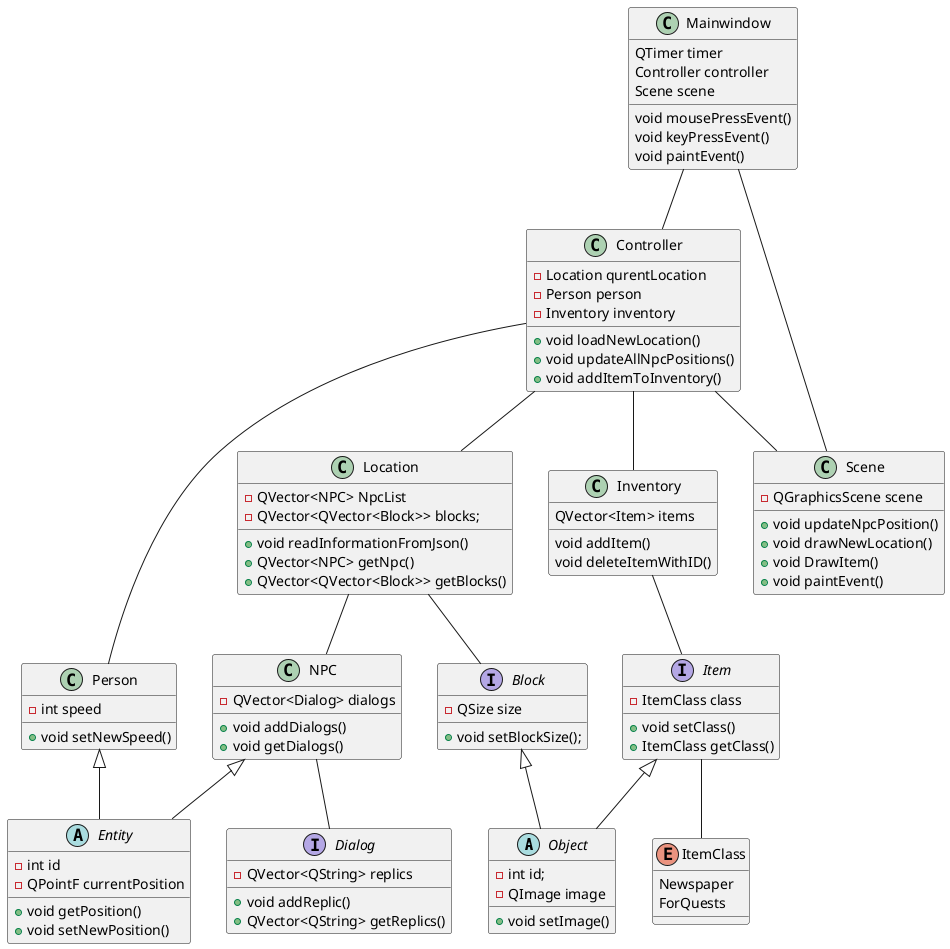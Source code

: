 @startuml
'https://plantuml.com/class-diagram

abstract class Object
interface Location
interface Controller
interface Block
abstract class Entity
interface NPC
interface Person
interface Dialog
interface Item
interface Inventory
class Scene

Block <|-- Object
Item <|-- Object
NPC -- Dialog
NPC <|-- Entity
Person <|-- Entity
Controller -- Location
Mainwindow -- Controller
Mainwindow -- Scene
Controller -- Scene

class Scene{
-QGraphicsScene scene
+void updateNpcPosition()
+void drawNewLocation()
+void DrawItem()
+void paintEvent()
}

class Controller{
+void loadNewLocation()
+void updateAllNpcPositions()
+void addItemToInventory()
-Location qurentLocation
-Person person
-Inventory inventory
}

Location -- NPC
Inventory -- Item
Location -- Block
Controller -- Inventory
Controller --Person

class Location{
-QVector<NPC> NpcList
-QVector<QVector<Block>> blocks;

+void readInformationFromJson()
+QVector<NPC> getNpc()
+QVector<QVector<Block>> getBlocks()
}

abstract class Entity{
    -int id
    -QPointF currentPosition
    +void getPosition()
    +void setNewPosition()
}

class Person{
-int speed
+void setNewSpeed()
}

interface Block{
    -QSize size
    +void setBlockSize();
}

interface Dialog{
    -QVector<QString> replics
    +void addReplic()
    +QVector<QString> getReplics()
}

class NPC{
-QVector<Dialog> dialogs
+void addDialogs()
+void getDialogs()
}

class Mainwindow {
QTimer timer
Controller controller
Scene scene
void mousePressEvent()
void keyPressEvent()
void paintEvent()

}

abstract class Object{
    -int id;
    -QImage image
    +void setImage()
}

class Inventory{
QVector<Item> items
void addItem()
void deleteItemWithID()
}

enum ItemClass{
    Newspaper
    ForQuests
    }

interface Item{
    -ItemClass class
    +void setClass()
    +ItemClass getClass()
}

Item -- ItemClass

@enduml